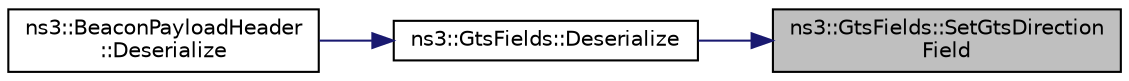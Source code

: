 digraph "ns3::GtsFields::SetGtsDirectionField"
{
 // LATEX_PDF_SIZE
  edge [fontname="Helvetica",fontsize="10",labelfontname="Helvetica",labelfontsize="10"];
  node [fontname="Helvetica",fontsize="10",shape=record];
  rankdir="RL";
  Node1 [label="ns3::GtsFields::SetGtsDirection\lField",height=0.2,width=0.4,color="black", fillcolor="grey75", style="filled", fontcolor="black",tooltip="Set the GTS direction field to the GTS Fields gtsDir The GTS Direction Field to set."];
  Node1 -> Node2 [dir="back",color="midnightblue",fontsize="10",style="solid",fontname="Helvetica"];
  Node2 [label="ns3::GtsFields::Deserialize",height=0.2,width=0.4,color="black", fillcolor="white", style="filled",URL="$classns3_1_1_gts_fields.html#af5f7d3acdde3ba952888c3c85e268e3b",tooltip="Deserialize the entire GTS fields."];
  Node2 -> Node3 [dir="back",color="midnightblue",fontsize="10",style="solid",fontname="Helvetica"];
  Node3 [label="ns3::BeaconPayloadHeader\l::Deserialize",height=0.2,width=0.4,color="black", fillcolor="white", style="filled",URL="$classns3_1_1_beacon_payload_header.html#a56c1a64f2733e729a365dd2964435c2f",tooltip=" "];
}
